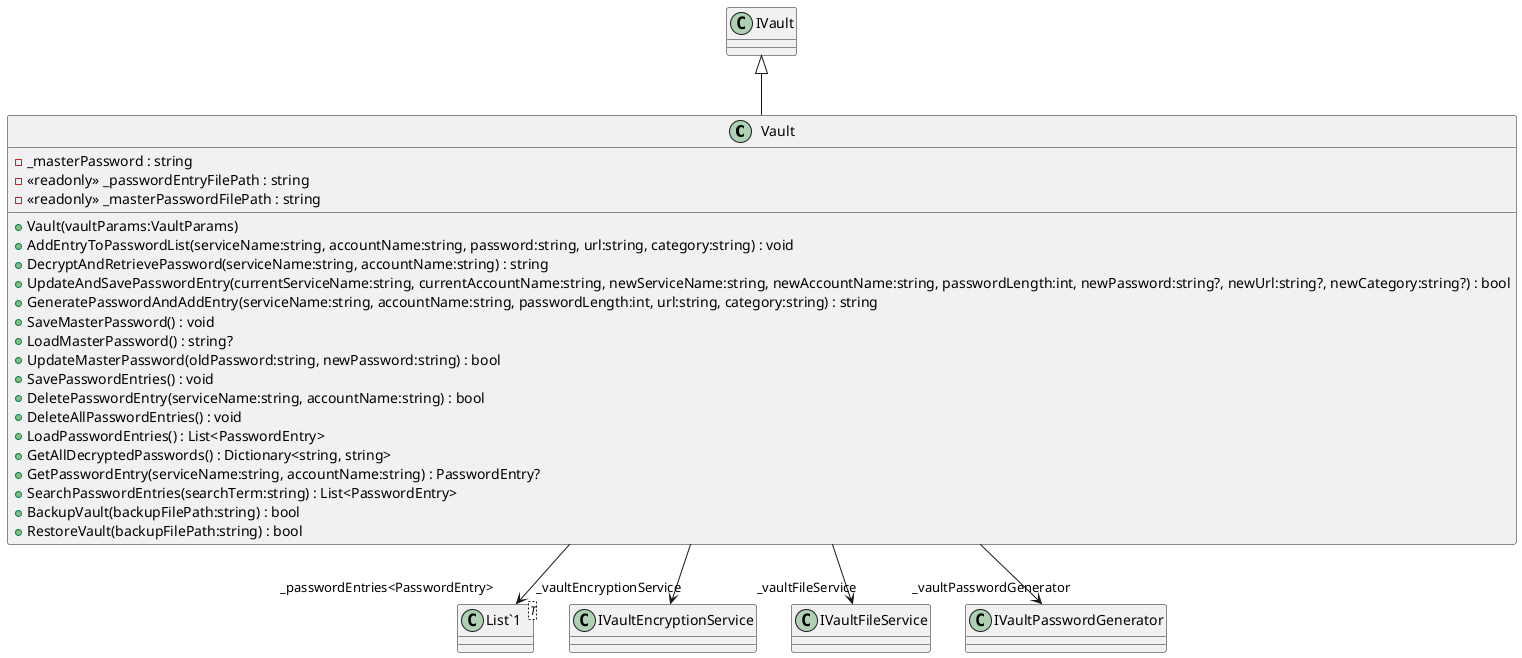 @startuml
class Vault {
    - _masterPassword : string
    - <<readonly>> _passwordEntryFilePath : string
    - <<readonly>> _masterPasswordFilePath : string
    + Vault(vaultParams:VaultParams)
    + AddEntryToPasswordList(serviceName:string, accountName:string, password:string, url:string, category:string) : void
    + DecryptAndRetrievePassword(serviceName:string, accountName:string) : string
    + UpdateAndSavePasswordEntry(currentServiceName:string, currentAccountName:string, newServiceName:string, newAccountName:string, passwordLength:int, newPassword:string?, newUrl:string?, newCategory:string?) : bool
    + GeneratePasswordAndAddEntry(serviceName:string, accountName:string, passwordLength:int, url:string, category:string) : string
    + SaveMasterPassword() : void
    + LoadMasterPassword() : string?
    + UpdateMasterPassword(oldPassword:string, newPassword:string) : bool
    + SavePasswordEntries() : void
    + DeletePasswordEntry(serviceName:string, accountName:string) : bool
    + DeleteAllPasswordEntries() : void
    + LoadPasswordEntries() : List<PasswordEntry>
    + GetAllDecryptedPasswords() : Dictionary<string, string>
    + GetPasswordEntry(serviceName:string, accountName:string) : PasswordEntry?
    + SearchPasswordEntries(searchTerm:string) : List<PasswordEntry>
    + BackupVault(backupFilePath:string) : bool
    + RestoreVault(backupFilePath:string) : bool
}
class "List`1"<T> {
}
IVault <|-- Vault
Vault --> "_passwordEntries<PasswordEntry>" "List`1"
Vault --> "_vaultEncryptionService" IVaultEncryptionService
Vault --> "_vaultFileService" IVaultFileService
Vault --> "_vaultPasswordGenerator" IVaultPasswordGenerator
@enduml
